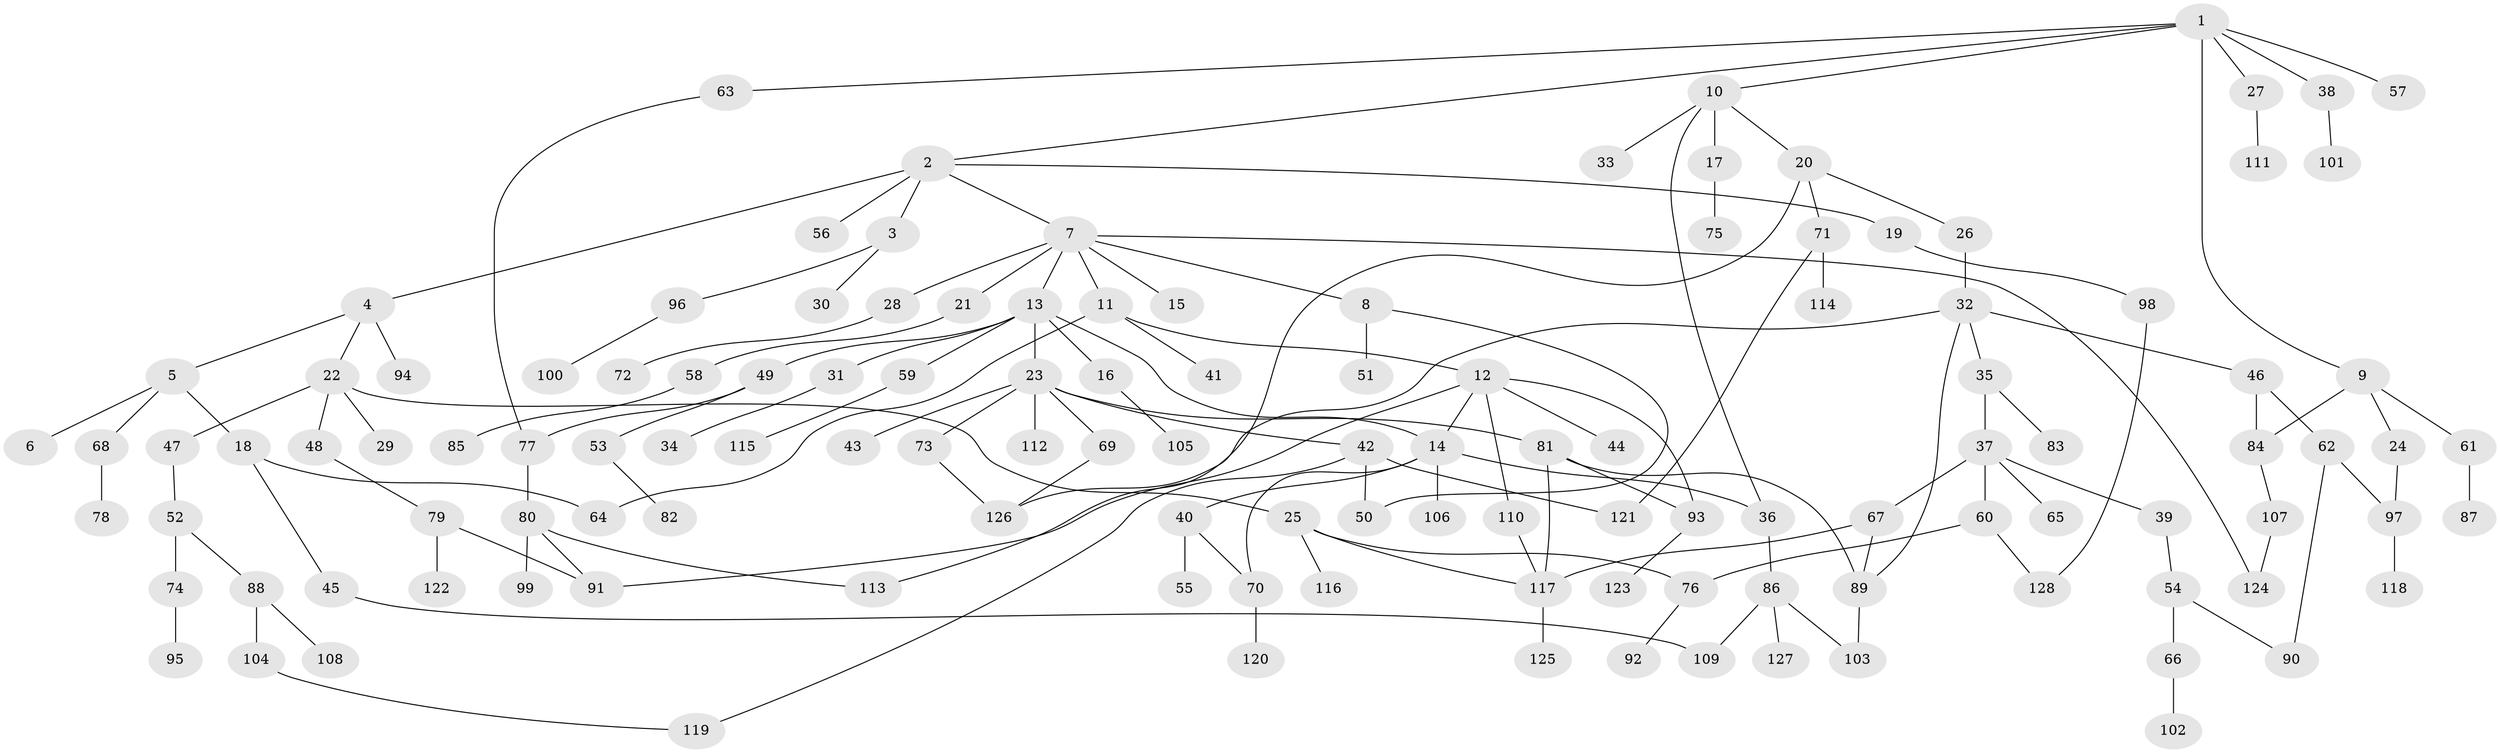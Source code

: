 // coarse degree distribution, {10: 0.010869565217391304, 5: 0.06521739130434782, 3: 0.14130434782608695, 4: 0.09782608695652174, 1: 0.3695652173913043, 8: 0.010869565217391304, 2: 0.25, 7: 0.010869565217391304, 6: 0.043478260869565216}
// Generated by graph-tools (version 1.1) at 2025/23/03/03/25 07:23:32]
// undirected, 128 vertices, 154 edges
graph export_dot {
graph [start="1"]
  node [color=gray90,style=filled];
  1;
  2;
  3;
  4;
  5;
  6;
  7;
  8;
  9;
  10;
  11;
  12;
  13;
  14;
  15;
  16;
  17;
  18;
  19;
  20;
  21;
  22;
  23;
  24;
  25;
  26;
  27;
  28;
  29;
  30;
  31;
  32;
  33;
  34;
  35;
  36;
  37;
  38;
  39;
  40;
  41;
  42;
  43;
  44;
  45;
  46;
  47;
  48;
  49;
  50;
  51;
  52;
  53;
  54;
  55;
  56;
  57;
  58;
  59;
  60;
  61;
  62;
  63;
  64;
  65;
  66;
  67;
  68;
  69;
  70;
  71;
  72;
  73;
  74;
  75;
  76;
  77;
  78;
  79;
  80;
  81;
  82;
  83;
  84;
  85;
  86;
  87;
  88;
  89;
  90;
  91;
  92;
  93;
  94;
  95;
  96;
  97;
  98;
  99;
  100;
  101;
  102;
  103;
  104;
  105;
  106;
  107;
  108;
  109;
  110;
  111;
  112;
  113;
  114;
  115;
  116;
  117;
  118;
  119;
  120;
  121;
  122;
  123;
  124;
  125;
  126;
  127;
  128;
  1 -- 2;
  1 -- 9;
  1 -- 10;
  1 -- 27;
  1 -- 38;
  1 -- 57;
  1 -- 63;
  2 -- 3;
  2 -- 4;
  2 -- 7;
  2 -- 19;
  2 -- 56;
  3 -- 30;
  3 -- 96;
  4 -- 5;
  4 -- 22;
  4 -- 94;
  5 -- 6;
  5 -- 18;
  5 -- 68;
  7 -- 8;
  7 -- 11;
  7 -- 13;
  7 -- 15;
  7 -- 21;
  7 -- 28;
  7 -- 124;
  8 -- 51;
  8 -- 50;
  9 -- 24;
  9 -- 61;
  9 -- 84;
  10 -- 17;
  10 -- 20;
  10 -- 33;
  10 -- 36;
  11 -- 12;
  11 -- 41;
  11 -- 64;
  12 -- 44;
  12 -- 93;
  12 -- 110;
  12 -- 14;
  12 -- 91;
  13 -- 14;
  13 -- 16;
  13 -- 23;
  13 -- 31;
  13 -- 49;
  13 -- 59;
  14 -- 36;
  14 -- 40;
  14 -- 70;
  14 -- 106;
  16 -- 105;
  17 -- 75;
  18 -- 45;
  18 -- 64;
  19 -- 98;
  20 -- 26;
  20 -- 71;
  20 -- 113;
  21 -- 58;
  22 -- 25;
  22 -- 29;
  22 -- 47;
  22 -- 48;
  23 -- 42;
  23 -- 43;
  23 -- 69;
  23 -- 73;
  23 -- 81;
  23 -- 112;
  24 -- 97;
  25 -- 76;
  25 -- 116;
  25 -- 117;
  26 -- 32;
  27 -- 111;
  28 -- 72;
  31 -- 34;
  32 -- 35;
  32 -- 46;
  32 -- 89;
  32 -- 126;
  35 -- 37;
  35 -- 83;
  36 -- 86;
  37 -- 39;
  37 -- 60;
  37 -- 65;
  37 -- 67;
  38 -- 101;
  39 -- 54;
  40 -- 55;
  40 -- 70;
  42 -- 50;
  42 -- 121;
  42 -- 119;
  45 -- 109;
  46 -- 62;
  46 -- 84;
  47 -- 52;
  48 -- 79;
  49 -- 53;
  49 -- 77;
  52 -- 74;
  52 -- 88;
  53 -- 82;
  54 -- 66;
  54 -- 90;
  58 -- 85;
  59 -- 115;
  60 -- 128;
  60 -- 76;
  61 -- 87;
  62 -- 90;
  62 -- 97;
  63 -- 77;
  66 -- 102;
  67 -- 89;
  67 -- 117;
  68 -- 78;
  69 -- 126;
  70 -- 120;
  71 -- 114;
  71 -- 121;
  73 -- 126;
  74 -- 95;
  76 -- 92;
  77 -- 80;
  79 -- 122;
  79 -- 91;
  80 -- 91;
  80 -- 99;
  80 -- 113;
  81 -- 89;
  81 -- 117;
  81 -- 93;
  84 -- 107;
  86 -- 109;
  86 -- 127;
  86 -- 103;
  88 -- 104;
  88 -- 108;
  89 -- 103;
  93 -- 123;
  96 -- 100;
  97 -- 118;
  98 -- 128;
  104 -- 119;
  107 -- 124;
  110 -- 117;
  117 -- 125;
}
